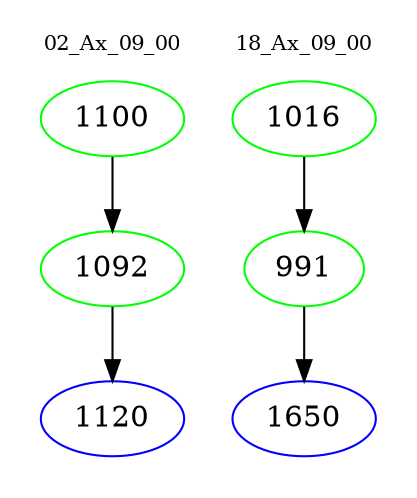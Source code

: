 digraph{
subgraph cluster_0 {
color = white
label = "02_Ax_09_00";
fontsize=10;
T0_1100 [label="1100", color="green"]
T0_1100 -> T0_1092 [color="black"]
T0_1092 [label="1092", color="green"]
T0_1092 -> T0_1120 [color="black"]
T0_1120 [label="1120", color="blue"]
}
subgraph cluster_1 {
color = white
label = "18_Ax_09_00";
fontsize=10;
T1_1016 [label="1016", color="green"]
T1_1016 -> T1_991 [color="black"]
T1_991 [label="991", color="green"]
T1_991 -> T1_1650 [color="black"]
T1_1650 [label="1650", color="blue"]
}
}
